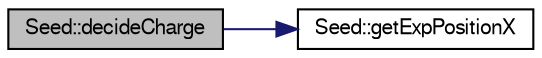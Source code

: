 digraph "Seed::decideCharge"
{
  bgcolor="transparent";
  edge [fontname="FreeSans",fontsize="10",labelfontname="FreeSans",labelfontsize="10"];
  node [fontname="FreeSans",fontsize="10",shape=record];
  rankdir="LR";
  Node1 [label="Seed::decideCharge",height=0.2,width=0.4,color="black", fillcolor="grey75", style="filled" fontcolor="black"];
  Node1 -> Node2 [color="midnightblue",fontsize="10",style="solid",fontname="FreeSans"];
  Node2 [label="Seed::getExpPositionX",height=0.2,width=0.4,color="black",URL="$db/d19/classSeed.html#a70cc9856624b961c830c94d123a4d56f"];
}
